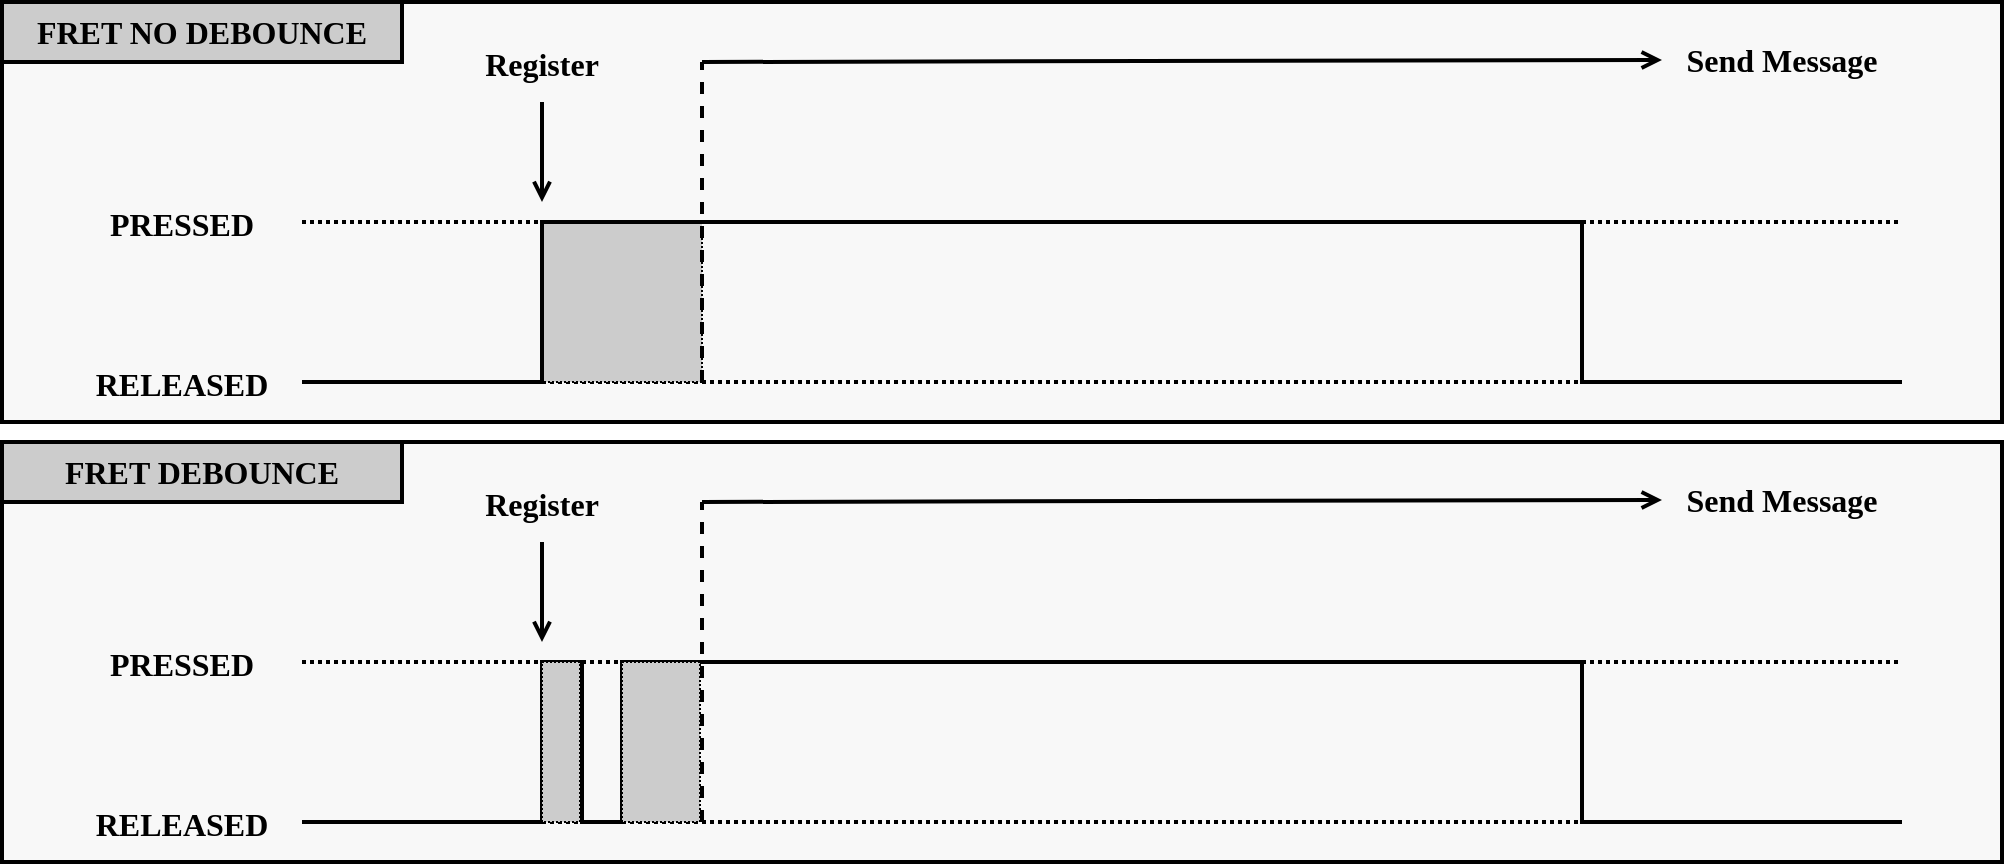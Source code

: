 <mxfile version="21.1.2" type="device">
  <diagram name="Page-1" id="H-hyoX8BGCU2cNrV9UYJ">
    <mxGraphModel dx="2231" dy="854" grid="1" gridSize="10" guides="1" tooltips="1" connect="1" arrows="1" fold="1" page="1" pageScale="1" pageWidth="827" pageHeight="1169" math="0" shadow="0">
      <root>
        <mxCell id="0" />
        <mxCell id="1" parent="0" />
        <mxCell id="qAHgqz0eUeoznk-cRHLN-17" value="" style="rounded=0;whiteSpace=wrap;html=1;fillColor=#F8F8F8;strokeWidth=2;" vertex="1" parent="1">
          <mxGeometry x="-150" y="270" width="1000" height="210" as="geometry" />
        </mxCell>
        <mxCell id="qAHgqz0eUeoznk-cRHLN-27" value="" style="endArrow=none;html=1;rounded=0;endFill=0;strokeWidth=2;dashed=1;dashPattern=1 1;" edge="1" parent="1">
          <mxGeometry width="50" height="50" relative="1" as="geometry">
            <mxPoint y="380" as="sourcePoint" />
            <mxPoint x="800" y="380" as="targetPoint" />
          </mxGeometry>
        </mxCell>
        <mxCell id="qAHgqz0eUeoznk-cRHLN-15" value="" style="rounded=0;whiteSpace=wrap;html=1;fillColor=#F8F8F8;strokeWidth=2;" vertex="1" parent="1">
          <mxGeometry x="-150" y="50" width="1000" height="210" as="geometry" />
        </mxCell>
        <mxCell id="qAHgqz0eUeoznk-cRHLN-12" value="" style="endArrow=none;html=1;rounded=0;endFill=0;strokeWidth=2;dashed=1;dashPattern=1 1;" edge="1" parent="1">
          <mxGeometry width="50" height="50" relative="1" as="geometry">
            <mxPoint y="240" as="sourcePoint" />
            <mxPoint x="800" y="240" as="targetPoint" />
          </mxGeometry>
        </mxCell>
        <mxCell id="qAHgqz0eUeoznk-cRHLN-9" value="" style="rounded=0;whiteSpace=wrap;html=1;fillColor=#CCCCCC;dashed=1;dashPattern=1 1;" vertex="1" parent="1">
          <mxGeometry x="120" y="160" width="80" height="80" as="geometry" />
        </mxCell>
        <mxCell id="qAHgqz0eUeoznk-cRHLN-1" value="" style="endArrow=none;html=1;rounded=0;strokeWidth=2;" edge="1" parent="1">
          <mxGeometry width="50" height="50" relative="1" as="geometry">
            <mxPoint y="240" as="sourcePoint" />
            <mxPoint x="800" y="240" as="targetPoint" />
            <Array as="points">
              <mxPoint x="120" y="240" />
              <mxPoint x="120" y="160" />
              <mxPoint x="640" y="160" />
              <mxPoint x="640" y="240" />
            </Array>
          </mxGeometry>
        </mxCell>
        <mxCell id="qAHgqz0eUeoznk-cRHLN-3" value="" style="endArrow=open;html=1;rounded=0;endFill=0;strokeWidth=2;" edge="1" parent="1">
          <mxGeometry width="50" height="50" relative="1" as="geometry">
            <mxPoint x="120" y="100" as="sourcePoint" />
            <mxPoint x="120" y="150" as="targetPoint" />
          </mxGeometry>
        </mxCell>
        <mxCell id="qAHgqz0eUeoznk-cRHLN-5" value="Register" style="rounded=0;whiteSpace=wrap;html=1;fillColor=none;fontSize=16;fontFamily=Fira Code;fontSource=https%3A%2F%2Ffonts.googleapis.com%2Fcss%3Ffamily%3DFira%2BCode;fontStyle=1;strokeWidth=2;strokeColor=none;" vertex="1" parent="1">
          <mxGeometry x="80" y="66" width="80" height="30" as="geometry" />
        </mxCell>
        <mxCell id="qAHgqz0eUeoznk-cRHLN-6" value="" style="endArrow=none;dashed=1;html=1;strokeWidth=2;rounded=0;" edge="1" parent="1">
          <mxGeometry width="50" height="50" relative="1" as="geometry">
            <mxPoint x="200" y="240" as="sourcePoint" />
            <mxPoint x="200" y="80" as="targetPoint" />
          </mxGeometry>
        </mxCell>
        <mxCell id="qAHgqz0eUeoznk-cRHLN-7" value="" style="endArrow=open;html=1;rounded=0;endFill=0;strokeWidth=2;entryX=0;entryY=0.5;entryDx=0;entryDy=0;" edge="1" parent="1" target="qAHgqz0eUeoznk-cRHLN-8">
          <mxGeometry width="50" height="50" relative="1" as="geometry">
            <mxPoint x="200" y="80" as="sourcePoint" />
            <mxPoint x="560" y="80" as="targetPoint" />
          </mxGeometry>
        </mxCell>
        <mxCell id="qAHgqz0eUeoznk-cRHLN-8" value="Send Message" style="rounded=0;whiteSpace=wrap;html=1;fillColor=none;fontSize=16;fontFamily=Fira Code;fontSource=https%3A%2F%2Ffonts.googleapis.com%2Fcss%3Ffamily%3DFira%2BCode;fontStyle=1;strokeWidth=2;strokeColor=none;" vertex="1" parent="1">
          <mxGeometry x="680" y="64" width="120" height="30" as="geometry" />
        </mxCell>
        <mxCell id="qAHgqz0eUeoznk-cRHLN-10" value="PRESSED" style="rounded=0;whiteSpace=wrap;html=1;fillColor=none;fontSize=16;fontFamily=Fira Code;fontSource=https%3A%2F%2Ffonts.googleapis.com%2Fcss%3Ffamily%3DFira%2BCode;fontStyle=1;strokeWidth=2;strokeColor=none;" vertex="1" parent="1">
          <mxGeometry x="-100" y="146" width="80" height="30" as="geometry" />
        </mxCell>
        <mxCell id="qAHgqz0eUeoznk-cRHLN-11" value="" style="endArrow=none;html=1;rounded=0;endFill=0;strokeWidth=2;dashed=1;dashPattern=1 1;" edge="1" parent="1">
          <mxGeometry width="50" height="50" relative="1" as="geometry">
            <mxPoint y="160" as="sourcePoint" />
            <mxPoint x="800" y="160" as="targetPoint" />
          </mxGeometry>
        </mxCell>
        <mxCell id="qAHgqz0eUeoznk-cRHLN-13" value="RELEASED" style="rounded=0;whiteSpace=wrap;html=1;fillColor=none;fontSize=16;fontFamily=Fira Code;fontSource=https%3A%2F%2Ffonts.googleapis.com%2Fcss%3Ffamily%3DFira%2BCode;fontStyle=1;strokeWidth=2;strokeColor=none;" vertex="1" parent="1">
          <mxGeometry x="-100" y="226" width="80" height="30" as="geometry" />
        </mxCell>
        <mxCell id="qAHgqz0eUeoznk-cRHLN-16" value="FRET NO DEBOUNCE" style="rounded=0;whiteSpace=wrap;html=1;fillColor=#CCCCCC;fontSize=16;fontFamily=Fira Code;fontSource=https%3A%2F%2Ffonts.googleapis.com%2Fcss%3Ffamily%3DFira%2BCode;fontStyle=1;strokeWidth=2;strokeColor=default;" vertex="1" parent="1">
          <mxGeometry x="-150" y="50" width="200" height="30" as="geometry" />
        </mxCell>
        <mxCell id="qAHgqz0eUeoznk-cRHLN-18" value="" style="endArrow=none;html=1;rounded=0;endFill=0;strokeWidth=2;dashed=1;dashPattern=1 1;" edge="1" parent="1">
          <mxGeometry width="50" height="50" relative="1" as="geometry">
            <mxPoint y="460" as="sourcePoint" />
            <mxPoint x="800" y="460" as="targetPoint" />
          </mxGeometry>
        </mxCell>
        <mxCell id="qAHgqz0eUeoznk-cRHLN-20" value="" style="endArrow=none;html=1;rounded=0;strokeWidth=2;" edge="1" parent="1">
          <mxGeometry width="50" height="50" relative="1" as="geometry">
            <mxPoint y="460" as="sourcePoint" />
            <mxPoint x="800" y="460" as="targetPoint" />
            <Array as="points">
              <mxPoint x="120" y="460" />
              <mxPoint x="120" y="380" />
              <mxPoint x="140" y="380" />
              <mxPoint x="140" y="460" />
              <mxPoint x="160" y="460" />
              <mxPoint x="160" y="380" />
              <mxPoint x="640" y="380" />
              <mxPoint x="640" y="460" />
            </Array>
          </mxGeometry>
        </mxCell>
        <mxCell id="qAHgqz0eUeoznk-cRHLN-21" value="" style="endArrow=open;html=1;rounded=0;endFill=0;strokeWidth=2;" edge="1" parent="1">
          <mxGeometry width="50" height="50" relative="1" as="geometry">
            <mxPoint x="120" y="320" as="sourcePoint" />
            <mxPoint x="120" y="370" as="targetPoint" />
          </mxGeometry>
        </mxCell>
        <mxCell id="qAHgqz0eUeoznk-cRHLN-22" value="Register" style="rounded=0;whiteSpace=wrap;html=1;fillColor=none;fontSize=16;fontFamily=Fira Code;fontSource=https%3A%2F%2Ffonts.googleapis.com%2Fcss%3Ffamily%3DFira%2BCode;fontStyle=1;strokeWidth=2;strokeColor=none;" vertex="1" parent="1">
          <mxGeometry x="80" y="286" width="80" height="30" as="geometry" />
        </mxCell>
        <mxCell id="qAHgqz0eUeoznk-cRHLN-23" value="" style="endArrow=none;dashed=1;html=1;strokeWidth=2;rounded=0;" edge="1" parent="1">
          <mxGeometry width="50" height="50" relative="1" as="geometry">
            <mxPoint x="200" y="460" as="sourcePoint" />
            <mxPoint x="200" y="300" as="targetPoint" />
          </mxGeometry>
        </mxCell>
        <mxCell id="qAHgqz0eUeoznk-cRHLN-24" value="" style="endArrow=open;html=1;rounded=0;endFill=0;strokeWidth=2;entryX=0;entryY=0.5;entryDx=0;entryDy=0;" edge="1" parent="1" target="qAHgqz0eUeoznk-cRHLN-25">
          <mxGeometry width="50" height="50" relative="1" as="geometry">
            <mxPoint x="200" y="300" as="sourcePoint" />
            <mxPoint x="560" y="300" as="targetPoint" />
          </mxGeometry>
        </mxCell>
        <mxCell id="qAHgqz0eUeoznk-cRHLN-25" value="Send Message" style="rounded=0;whiteSpace=wrap;html=1;fillColor=none;fontSize=16;fontFamily=Fira Code;fontSource=https%3A%2F%2Ffonts.googleapis.com%2Fcss%3Ffamily%3DFira%2BCode;fontStyle=1;strokeWidth=2;strokeColor=none;" vertex="1" parent="1">
          <mxGeometry x="680" y="284" width="120" height="30" as="geometry" />
        </mxCell>
        <mxCell id="qAHgqz0eUeoznk-cRHLN-26" value="PRESSED" style="rounded=0;whiteSpace=wrap;html=1;fillColor=none;fontSize=16;fontFamily=Fira Code;fontSource=https%3A%2F%2Ffonts.googleapis.com%2Fcss%3Ffamily%3DFira%2BCode;fontStyle=1;strokeWidth=2;strokeColor=none;" vertex="1" parent="1">
          <mxGeometry x="-100" y="366" width="80" height="30" as="geometry" />
        </mxCell>
        <mxCell id="qAHgqz0eUeoznk-cRHLN-28" value="RELEASED" style="rounded=0;whiteSpace=wrap;html=1;fillColor=none;fontSize=16;fontFamily=Fira Code;fontSource=https%3A%2F%2Ffonts.googleapis.com%2Fcss%3Ffamily%3DFira%2BCode;fontStyle=1;strokeWidth=2;strokeColor=none;" vertex="1" parent="1">
          <mxGeometry x="-100" y="446" width="80" height="30" as="geometry" />
        </mxCell>
        <mxCell id="qAHgqz0eUeoznk-cRHLN-29" value="FRET DEBOUNCE" style="rounded=0;whiteSpace=wrap;html=1;fillColor=#CCCCCC;fontSize=16;fontFamily=Fira Code;fontSource=https%3A%2F%2Ffonts.googleapis.com%2Fcss%3Ffamily%3DFira%2BCode;fontStyle=1;strokeWidth=2;strokeColor=default;" vertex="1" parent="1">
          <mxGeometry x="-150" y="270" width="200" height="30" as="geometry" />
        </mxCell>
        <mxCell id="qAHgqz0eUeoznk-cRHLN-30" value="" style="rounded=0;whiteSpace=wrap;html=1;fillColor=#CCCCCC;dashed=1;dashPattern=1 1;" vertex="1" parent="1">
          <mxGeometry x="120" y="380" width="19" height="80" as="geometry" />
        </mxCell>
        <mxCell id="qAHgqz0eUeoznk-cRHLN-31" value="" style="rounded=0;whiteSpace=wrap;html=1;fillColor=#CCCCCC;dashed=1;dashPattern=1 1;" vertex="1" parent="1">
          <mxGeometry x="160" y="380" width="39" height="80" as="geometry" />
        </mxCell>
      </root>
    </mxGraphModel>
  </diagram>
</mxfile>
